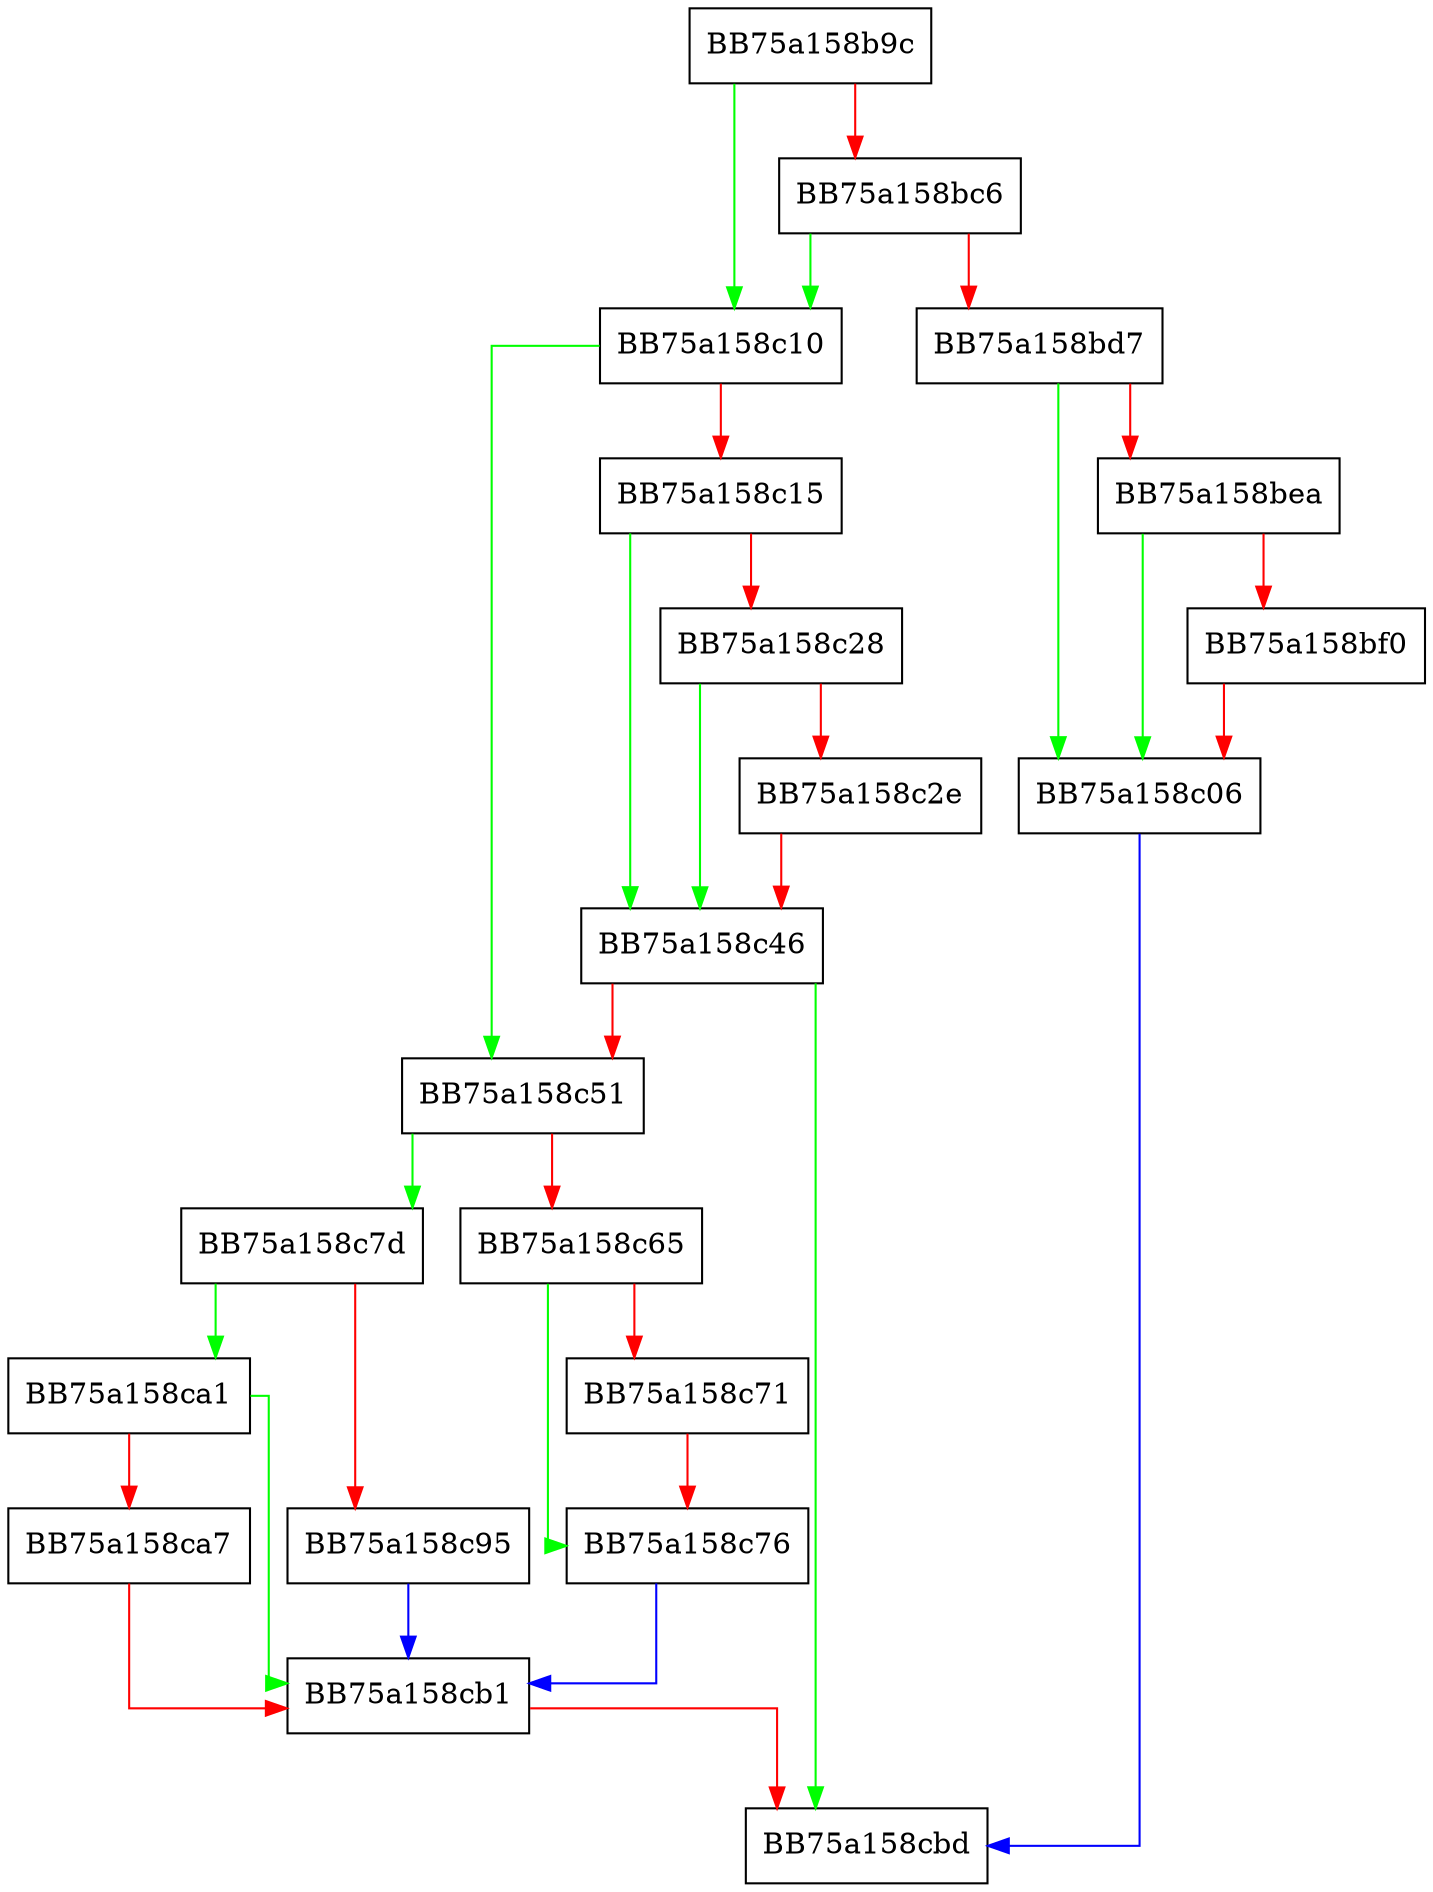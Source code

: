 digraph QueryConfig {
  node [shape="box"];
  graph [splines=ortho];
  BB75a158b9c -> BB75a158c10 [color="green"];
  BB75a158b9c -> BB75a158bc6 [color="red"];
  BB75a158bc6 -> BB75a158c10 [color="green"];
  BB75a158bc6 -> BB75a158bd7 [color="red"];
  BB75a158bd7 -> BB75a158c06 [color="green"];
  BB75a158bd7 -> BB75a158bea [color="red"];
  BB75a158bea -> BB75a158c06 [color="green"];
  BB75a158bea -> BB75a158bf0 [color="red"];
  BB75a158bf0 -> BB75a158c06 [color="red"];
  BB75a158c06 -> BB75a158cbd [color="blue"];
  BB75a158c10 -> BB75a158c51 [color="green"];
  BB75a158c10 -> BB75a158c15 [color="red"];
  BB75a158c15 -> BB75a158c46 [color="green"];
  BB75a158c15 -> BB75a158c28 [color="red"];
  BB75a158c28 -> BB75a158c46 [color="green"];
  BB75a158c28 -> BB75a158c2e [color="red"];
  BB75a158c2e -> BB75a158c46 [color="red"];
  BB75a158c46 -> BB75a158cbd [color="green"];
  BB75a158c46 -> BB75a158c51 [color="red"];
  BB75a158c51 -> BB75a158c7d [color="green"];
  BB75a158c51 -> BB75a158c65 [color="red"];
  BB75a158c65 -> BB75a158c76 [color="green"];
  BB75a158c65 -> BB75a158c71 [color="red"];
  BB75a158c71 -> BB75a158c76 [color="red"];
  BB75a158c76 -> BB75a158cb1 [color="blue"];
  BB75a158c7d -> BB75a158ca1 [color="green"];
  BB75a158c7d -> BB75a158c95 [color="red"];
  BB75a158c95 -> BB75a158cb1 [color="blue"];
  BB75a158ca1 -> BB75a158cb1 [color="green"];
  BB75a158ca1 -> BB75a158ca7 [color="red"];
  BB75a158ca7 -> BB75a158cb1 [color="red"];
  BB75a158cb1 -> BB75a158cbd [color="red"];
}